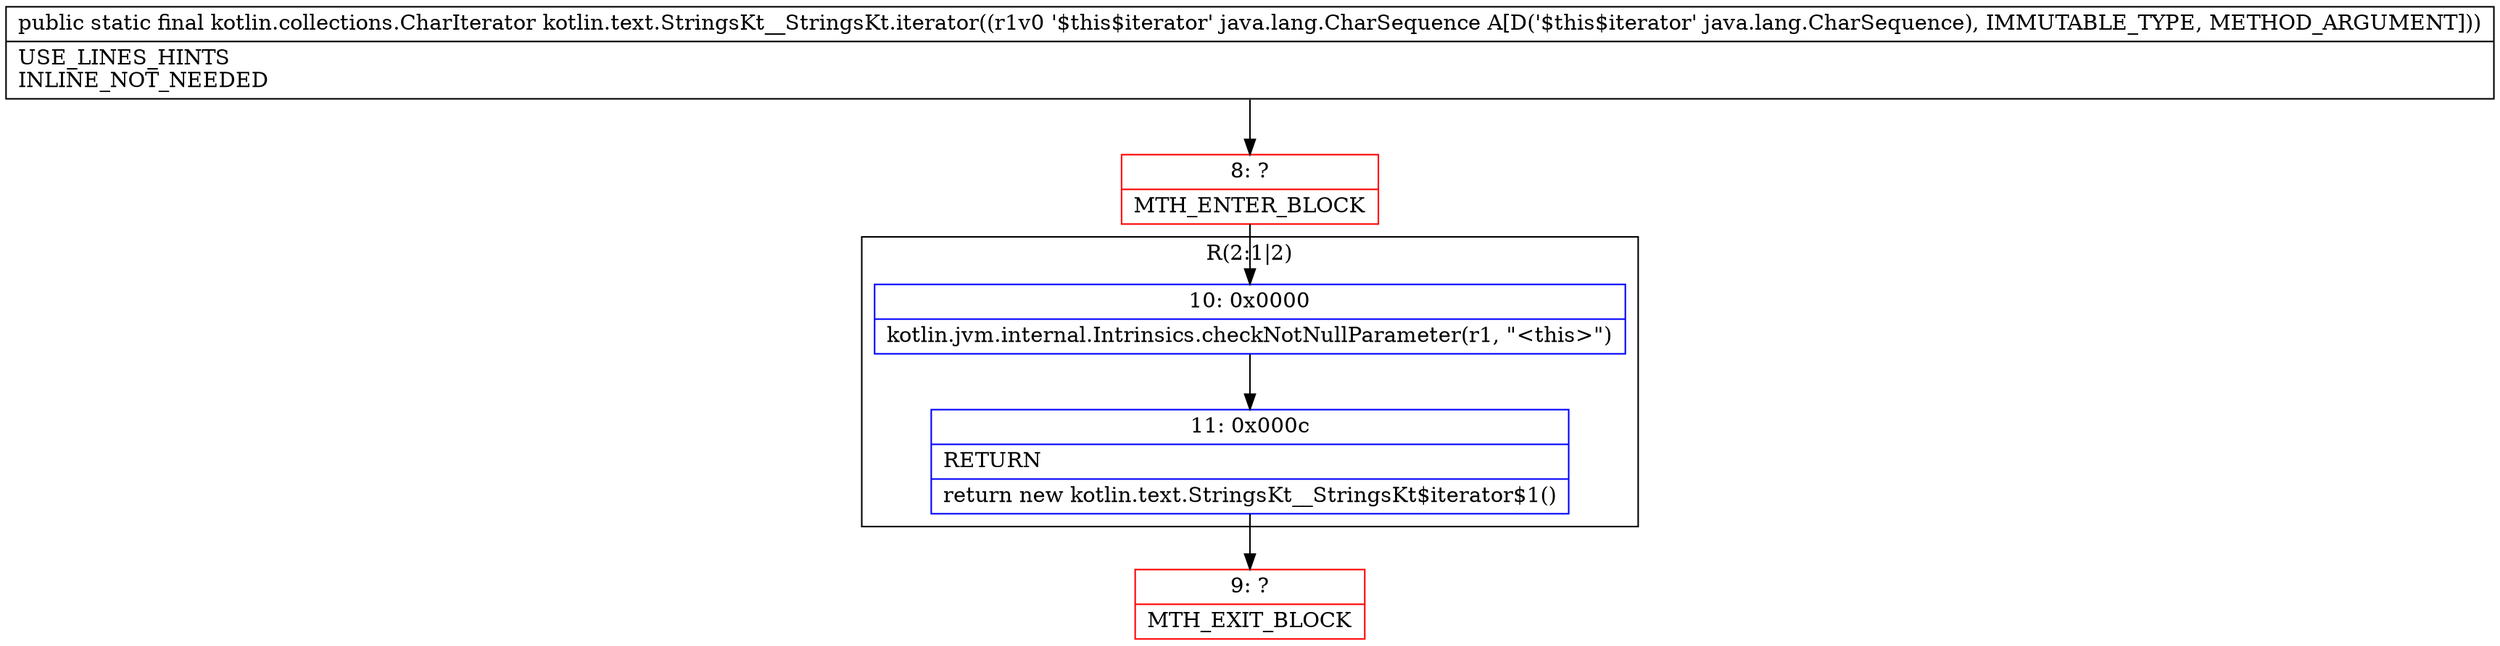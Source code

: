 digraph "CFG forkotlin.text.StringsKt__StringsKt.iterator(Ljava\/lang\/CharSequence;)Lkotlin\/collections\/CharIterator;" {
subgraph cluster_Region_1059228109 {
label = "R(2:1|2)";
node [shape=record,color=blue];
Node_10 [shape=record,label="{10\:\ 0x0000|kotlin.jvm.internal.Intrinsics.checkNotNullParameter(r1, \"\<this\>\")\l}"];
Node_11 [shape=record,label="{11\:\ 0x000c|RETURN\l|return new kotlin.text.StringsKt__StringsKt$iterator$1()\l}"];
}
Node_8 [shape=record,color=red,label="{8\:\ ?|MTH_ENTER_BLOCK\l}"];
Node_9 [shape=record,color=red,label="{9\:\ ?|MTH_EXIT_BLOCK\l}"];
MethodNode[shape=record,label="{public static final kotlin.collections.CharIterator kotlin.text.StringsKt__StringsKt.iterator((r1v0 '$this$iterator' java.lang.CharSequence A[D('$this$iterator' java.lang.CharSequence), IMMUTABLE_TYPE, METHOD_ARGUMENT]))  | USE_LINES_HINTS\lINLINE_NOT_NEEDED\l}"];
MethodNode -> Node_8;Node_10 -> Node_11;
Node_11 -> Node_9;
Node_8 -> Node_10;
}

